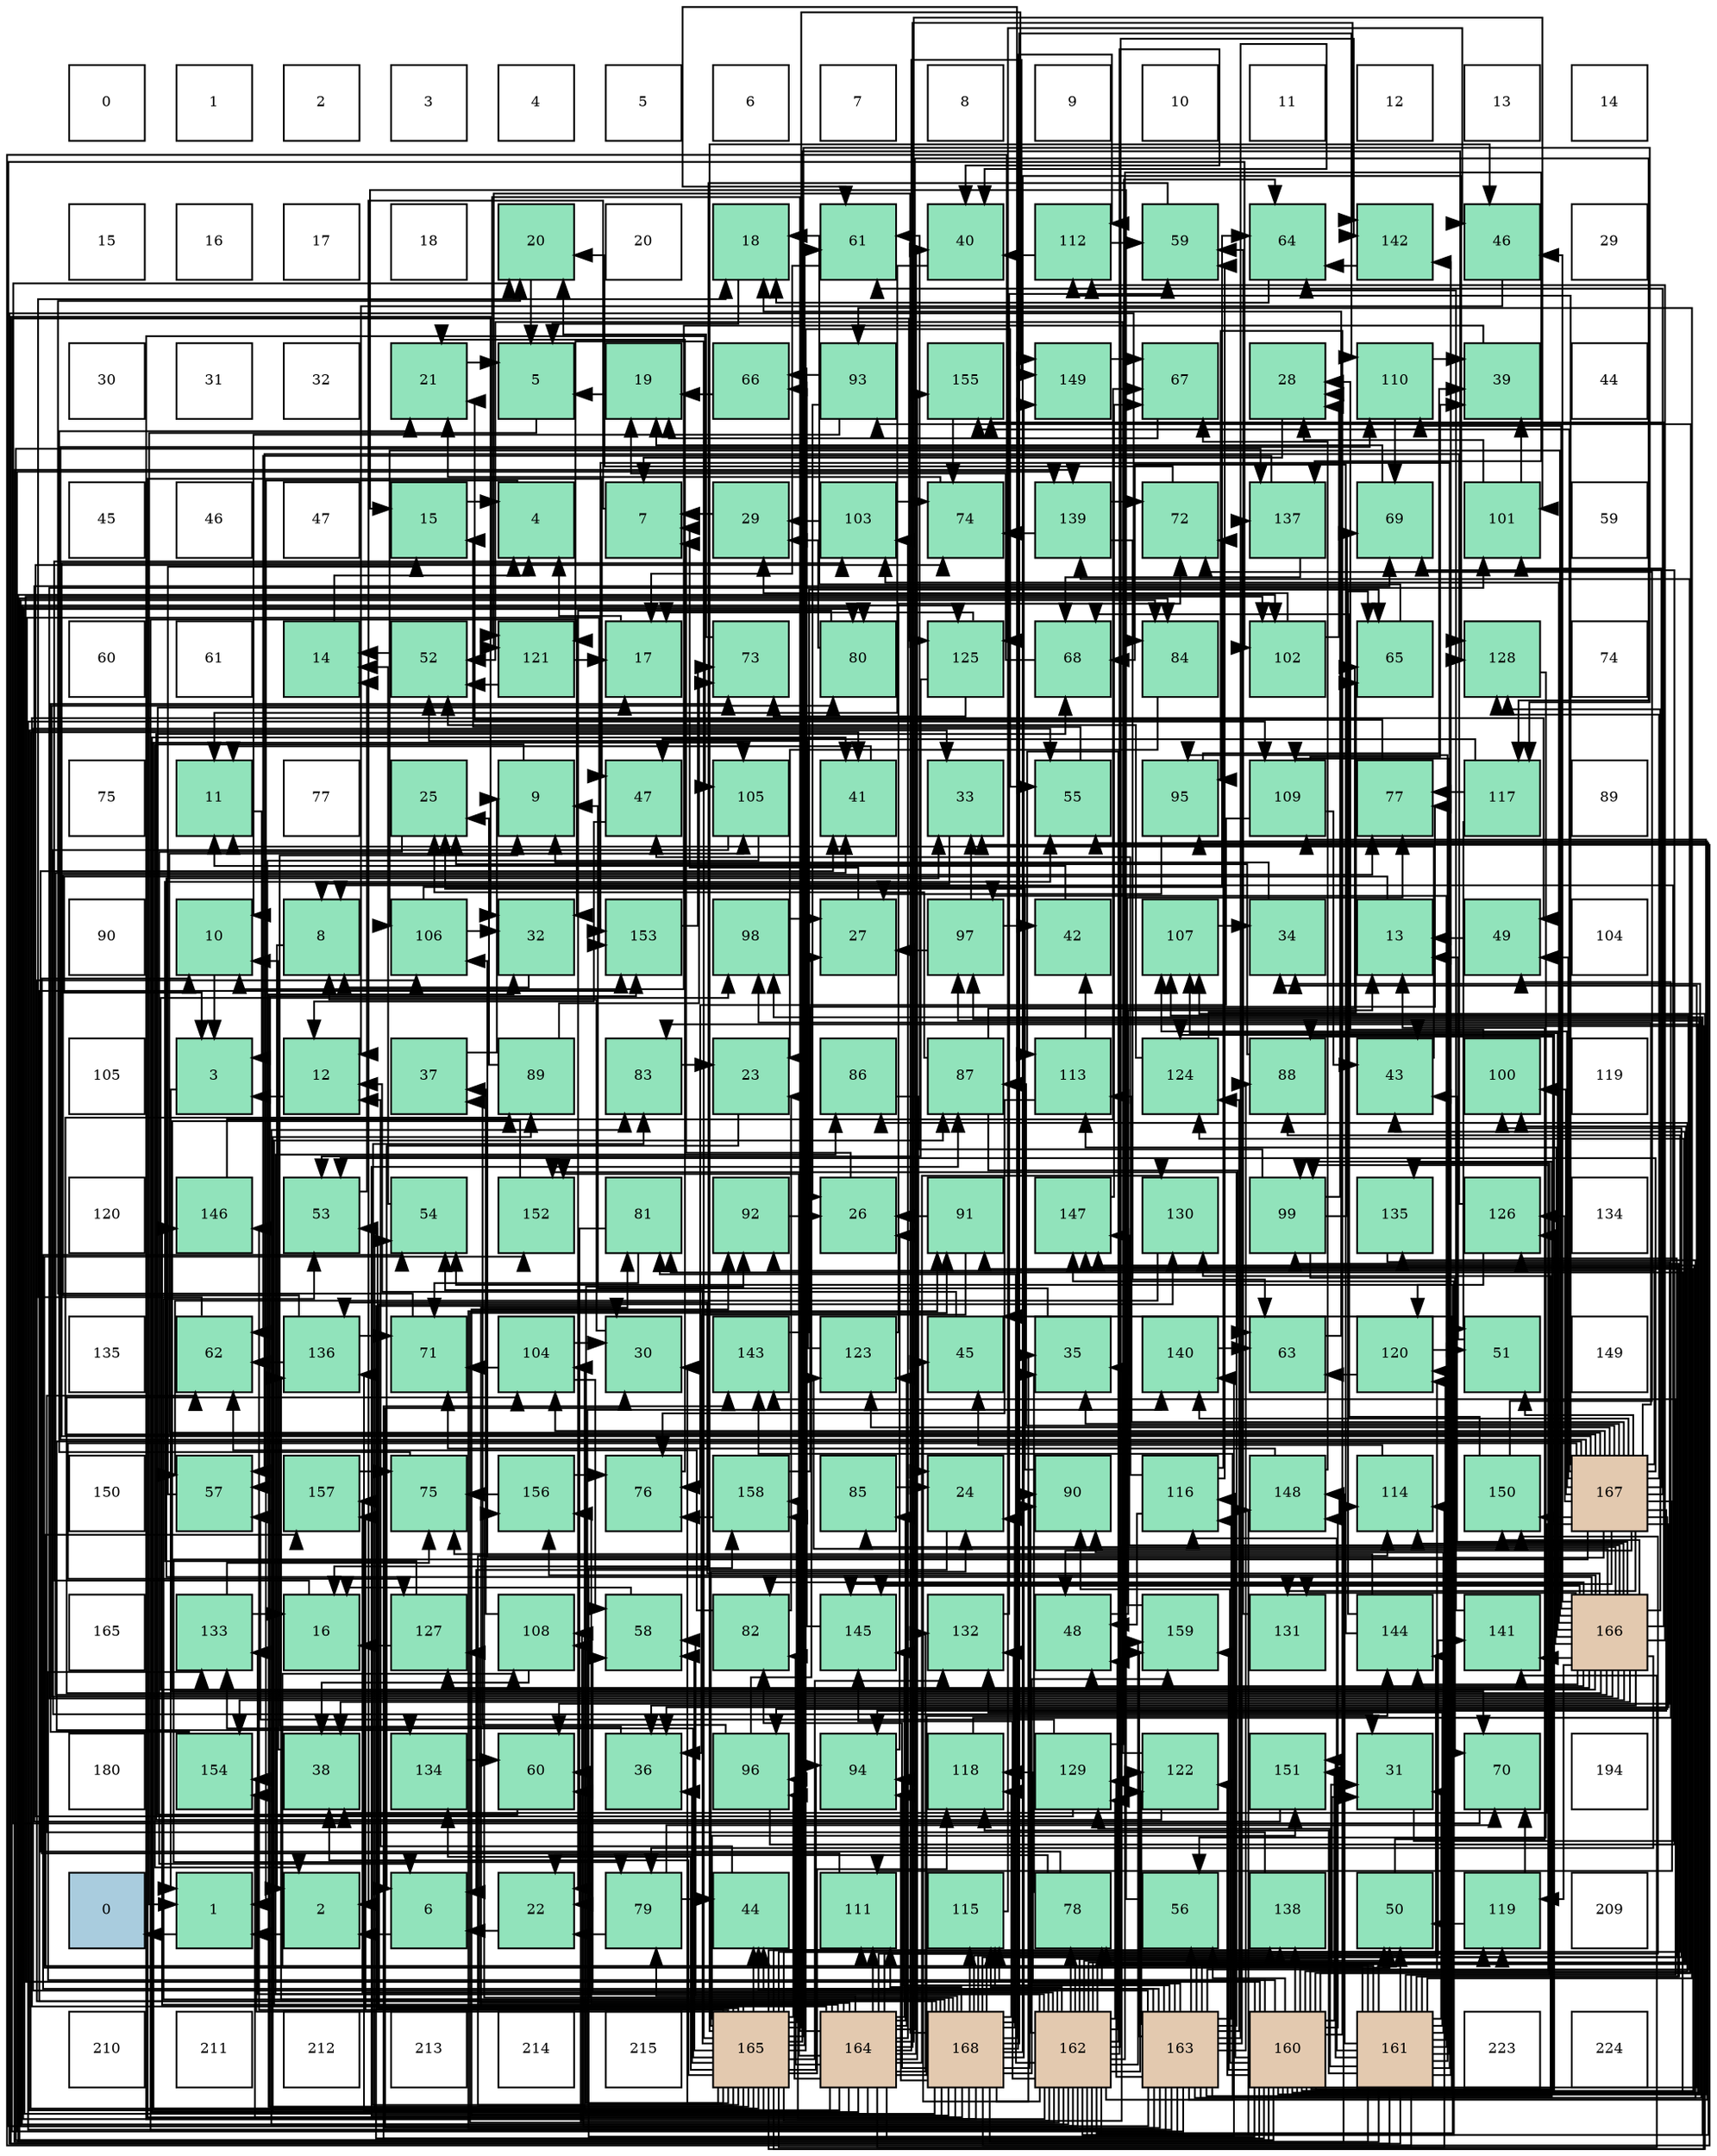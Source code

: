 digraph layout{
 rankdir=TB;
 splines=ortho;
 node [style=filled shape=square fixedsize=true width=0.6];
0[label="0", fontsize=8, fillcolor="#ffffff"];
1[label="1", fontsize=8, fillcolor="#ffffff"];
2[label="2", fontsize=8, fillcolor="#ffffff"];
3[label="3", fontsize=8, fillcolor="#ffffff"];
4[label="4", fontsize=8, fillcolor="#ffffff"];
5[label="5", fontsize=8, fillcolor="#ffffff"];
6[label="6", fontsize=8, fillcolor="#ffffff"];
7[label="7", fontsize=8, fillcolor="#ffffff"];
8[label="8", fontsize=8, fillcolor="#ffffff"];
9[label="9", fontsize=8, fillcolor="#ffffff"];
10[label="10", fontsize=8, fillcolor="#ffffff"];
11[label="11", fontsize=8, fillcolor="#ffffff"];
12[label="12", fontsize=8, fillcolor="#ffffff"];
13[label="13", fontsize=8, fillcolor="#ffffff"];
14[label="14", fontsize=8, fillcolor="#ffffff"];
15[label="15", fontsize=8, fillcolor="#ffffff"];
16[label="16", fontsize=8, fillcolor="#ffffff"];
17[label="17", fontsize=8, fillcolor="#ffffff"];
18[label="18", fontsize=8, fillcolor="#ffffff"];
19[label="20", fontsize=8, fillcolor="#91e3bb"];
20[label="20", fontsize=8, fillcolor="#ffffff"];
21[label="18", fontsize=8, fillcolor="#91e3bb"];
22[label="61", fontsize=8, fillcolor="#91e3bb"];
23[label="40", fontsize=8, fillcolor="#91e3bb"];
24[label="112", fontsize=8, fillcolor="#91e3bb"];
25[label="59", fontsize=8, fillcolor="#91e3bb"];
26[label="64", fontsize=8, fillcolor="#91e3bb"];
27[label="142", fontsize=8, fillcolor="#91e3bb"];
28[label="46", fontsize=8, fillcolor="#91e3bb"];
29[label="29", fontsize=8, fillcolor="#ffffff"];
30[label="30", fontsize=8, fillcolor="#ffffff"];
31[label="31", fontsize=8, fillcolor="#ffffff"];
32[label="32", fontsize=8, fillcolor="#ffffff"];
33[label="21", fontsize=8, fillcolor="#91e3bb"];
34[label="5", fontsize=8, fillcolor="#91e3bb"];
35[label="19", fontsize=8, fillcolor="#91e3bb"];
36[label="66", fontsize=8, fillcolor="#91e3bb"];
37[label="93", fontsize=8, fillcolor="#91e3bb"];
38[label="155", fontsize=8, fillcolor="#91e3bb"];
39[label="149", fontsize=8, fillcolor="#91e3bb"];
40[label="67", fontsize=8, fillcolor="#91e3bb"];
41[label="28", fontsize=8, fillcolor="#91e3bb"];
42[label="110", fontsize=8, fillcolor="#91e3bb"];
43[label="39", fontsize=8, fillcolor="#91e3bb"];
44[label="44", fontsize=8, fillcolor="#ffffff"];
45[label="45", fontsize=8, fillcolor="#ffffff"];
46[label="46", fontsize=8, fillcolor="#ffffff"];
47[label="47", fontsize=8, fillcolor="#ffffff"];
48[label="15", fontsize=8, fillcolor="#91e3bb"];
49[label="4", fontsize=8, fillcolor="#91e3bb"];
50[label="7", fontsize=8, fillcolor="#91e3bb"];
51[label="29", fontsize=8, fillcolor="#91e3bb"];
52[label="103", fontsize=8, fillcolor="#91e3bb"];
53[label="74", fontsize=8, fillcolor="#91e3bb"];
54[label="139", fontsize=8, fillcolor="#91e3bb"];
55[label="72", fontsize=8, fillcolor="#91e3bb"];
56[label="137", fontsize=8, fillcolor="#91e3bb"];
57[label="69", fontsize=8, fillcolor="#91e3bb"];
58[label="101", fontsize=8, fillcolor="#91e3bb"];
59[label="59", fontsize=8, fillcolor="#ffffff"];
60[label="60", fontsize=8, fillcolor="#ffffff"];
61[label="61", fontsize=8, fillcolor="#ffffff"];
62[label="14", fontsize=8, fillcolor="#91e3bb"];
63[label="52", fontsize=8, fillcolor="#91e3bb"];
64[label="121", fontsize=8, fillcolor="#91e3bb"];
65[label="17", fontsize=8, fillcolor="#91e3bb"];
66[label="73", fontsize=8, fillcolor="#91e3bb"];
67[label="80", fontsize=8, fillcolor="#91e3bb"];
68[label="125", fontsize=8, fillcolor="#91e3bb"];
69[label="68", fontsize=8, fillcolor="#91e3bb"];
70[label="84", fontsize=8, fillcolor="#91e3bb"];
71[label="102", fontsize=8, fillcolor="#91e3bb"];
72[label="65", fontsize=8, fillcolor="#91e3bb"];
73[label="128", fontsize=8, fillcolor="#91e3bb"];
74[label="74", fontsize=8, fillcolor="#ffffff"];
75[label="75", fontsize=8, fillcolor="#ffffff"];
76[label="11", fontsize=8, fillcolor="#91e3bb"];
77[label="77", fontsize=8, fillcolor="#ffffff"];
78[label="25", fontsize=8, fillcolor="#91e3bb"];
79[label="9", fontsize=8, fillcolor="#91e3bb"];
80[label="47", fontsize=8, fillcolor="#91e3bb"];
81[label="105", fontsize=8, fillcolor="#91e3bb"];
82[label="41", fontsize=8, fillcolor="#91e3bb"];
83[label="33", fontsize=8, fillcolor="#91e3bb"];
84[label="55", fontsize=8, fillcolor="#91e3bb"];
85[label="95", fontsize=8, fillcolor="#91e3bb"];
86[label="109", fontsize=8, fillcolor="#91e3bb"];
87[label="77", fontsize=8, fillcolor="#91e3bb"];
88[label="117", fontsize=8, fillcolor="#91e3bb"];
89[label="89", fontsize=8, fillcolor="#ffffff"];
90[label="90", fontsize=8, fillcolor="#ffffff"];
91[label="10", fontsize=8, fillcolor="#91e3bb"];
92[label="8", fontsize=8, fillcolor="#91e3bb"];
93[label="106", fontsize=8, fillcolor="#91e3bb"];
94[label="32", fontsize=8, fillcolor="#91e3bb"];
95[label="153", fontsize=8, fillcolor="#91e3bb"];
96[label="98", fontsize=8, fillcolor="#91e3bb"];
97[label="27", fontsize=8, fillcolor="#91e3bb"];
98[label="97", fontsize=8, fillcolor="#91e3bb"];
99[label="42", fontsize=8, fillcolor="#91e3bb"];
100[label="107", fontsize=8, fillcolor="#91e3bb"];
101[label="34", fontsize=8, fillcolor="#91e3bb"];
102[label="13", fontsize=8, fillcolor="#91e3bb"];
103[label="49", fontsize=8, fillcolor="#91e3bb"];
104[label="104", fontsize=8, fillcolor="#ffffff"];
105[label="105", fontsize=8, fillcolor="#ffffff"];
106[label="3", fontsize=8, fillcolor="#91e3bb"];
107[label="12", fontsize=8, fillcolor="#91e3bb"];
108[label="37", fontsize=8, fillcolor="#91e3bb"];
109[label="89", fontsize=8, fillcolor="#91e3bb"];
110[label="83", fontsize=8, fillcolor="#91e3bb"];
111[label="23", fontsize=8, fillcolor="#91e3bb"];
112[label="86", fontsize=8, fillcolor="#91e3bb"];
113[label="87", fontsize=8, fillcolor="#91e3bb"];
114[label="113", fontsize=8, fillcolor="#91e3bb"];
115[label="124", fontsize=8, fillcolor="#91e3bb"];
116[label="88", fontsize=8, fillcolor="#91e3bb"];
117[label="43", fontsize=8, fillcolor="#91e3bb"];
118[label="100", fontsize=8, fillcolor="#91e3bb"];
119[label="119", fontsize=8, fillcolor="#ffffff"];
120[label="120", fontsize=8, fillcolor="#ffffff"];
121[label="146", fontsize=8, fillcolor="#91e3bb"];
122[label="53", fontsize=8, fillcolor="#91e3bb"];
123[label="54", fontsize=8, fillcolor="#91e3bb"];
124[label="152", fontsize=8, fillcolor="#91e3bb"];
125[label="81", fontsize=8, fillcolor="#91e3bb"];
126[label="92", fontsize=8, fillcolor="#91e3bb"];
127[label="26", fontsize=8, fillcolor="#91e3bb"];
128[label="91", fontsize=8, fillcolor="#91e3bb"];
129[label="147", fontsize=8, fillcolor="#91e3bb"];
130[label="130", fontsize=8, fillcolor="#91e3bb"];
131[label="99", fontsize=8, fillcolor="#91e3bb"];
132[label="135", fontsize=8, fillcolor="#91e3bb"];
133[label="126", fontsize=8, fillcolor="#91e3bb"];
134[label="134", fontsize=8, fillcolor="#ffffff"];
135[label="135", fontsize=8, fillcolor="#ffffff"];
136[label="62", fontsize=8, fillcolor="#91e3bb"];
137[label="136", fontsize=8, fillcolor="#91e3bb"];
138[label="71", fontsize=8, fillcolor="#91e3bb"];
139[label="104", fontsize=8, fillcolor="#91e3bb"];
140[label="30", fontsize=8, fillcolor="#91e3bb"];
141[label="143", fontsize=8, fillcolor="#91e3bb"];
142[label="123", fontsize=8, fillcolor="#91e3bb"];
143[label="45", fontsize=8, fillcolor="#91e3bb"];
144[label="35", fontsize=8, fillcolor="#91e3bb"];
145[label="140", fontsize=8, fillcolor="#91e3bb"];
146[label="63", fontsize=8, fillcolor="#91e3bb"];
147[label="120", fontsize=8, fillcolor="#91e3bb"];
148[label="51", fontsize=8, fillcolor="#91e3bb"];
149[label="149", fontsize=8, fillcolor="#ffffff"];
150[label="150", fontsize=8, fillcolor="#ffffff"];
151[label="57", fontsize=8, fillcolor="#91e3bb"];
152[label="157", fontsize=8, fillcolor="#91e3bb"];
153[label="75", fontsize=8, fillcolor="#91e3bb"];
154[label="156", fontsize=8, fillcolor="#91e3bb"];
155[label="76", fontsize=8, fillcolor="#91e3bb"];
156[label="158", fontsize=8, fillcolor="#91e3bb"];
157[label="85", fontsize=8, fillcolor="#91e3bb"];
158[label="24", fontsize=8, fillcolor="#91e3bb"];
159[label="90", fontsize=8, fillcolor="#91e3bb"];
160[label="116", fontsize=8, fillcolor="#91e3bb"];
161[label="148", fontsize=8, fillcolor="#91e3bb"];
162[label="114", fontsize=8, fillcolor="#91e3bb"];
163[label="150", fontsize=8, fillcolor="#91e3bb"];
164[label="167", fontsize=8, fillcolor="#e3c9af"];
165[label="165", fontsize=8, fillcolor="#ffffff"];
166[label="133", fontsize=8, fillcolor="#91e3bb"];
167[label="16", fontsize=8, fillcolor="#91e3bb"];
168[label="127", fontsize=8, fillcolor="#91e3bb"];
169[label="108", fontsize=8, fillcolor="#91e3bb"];
170[label="58", fontsize=8, fillcolor="#91e3bb"];
171[label="82", fontsize=8, fillcolor="#91e3bb"];
172[label="145", fontsize=8, fillcolor="#91e3bb"];
173[label="132", fontsize=8, fillcolor="#91e3bb"];
174[label="48", fontsize=8, fillcolor="#91e3bb"];
175[label="159", fontsize=8, fillcolor="#91e3bb"];
176[label="131", fontsize=8, fillcolor="#91e3bb"];
177[label="144", fontsize=8, fillcolor="#91e3bb"];
178[label="141", fontsize=8, fillcolor="#91e3bb"];
179[label="166", fontsize=8, fillcolor="#e3c9af"];
180[label="180", fontsize=8, fillcolor="#ffffff"];
181[label="154", fontsize=8, fillcolor="#91e3bb"];
182[label="38", fontsize=8, fillcolor="#91e3bb"];
183[label="134", fontsize=8, fillcolor="#91e3bb"];
184[label="60", fontsize=8, fillcolor="#91e3bb"];
185[label="36", fontsize=8, fillcolor="#91e3bb"];
186[label="96", fontsize=8, fillcolor="#91e3bb"];
187[label="94", fontsize=8, fillcolor="#91e3bb"];
188[label="118", fontsize=8, fillcolor="#91e3bb"];
189[label="129", fontsize=8, fillcolor="#91e3bb"];
190[label="122", fontsize=8, fillcolor="#91e3bb"];
191[label="151", fontsize=8, fillcolor="#91e3bb"];
192[label="31", fontsize=8, fillcolor="#91e3bb"];
193[label="70", fontsize=8, fillcolor="#91e3bb"];
194[label="194", fontsize=8, fillcolor="#ffffff"];
195[label="0", fontsize=8, fillcolor="#a9ccde"];
196[label="1", fontsize=8, fillcolor="#91e3bb"];
197[label="2", fontsize=8, fillcolor="#91e3bb"];
198[label="6", fontsize=8, fillcolor="#91e3bb"];
199[label="22", fontsize=8, fillcolor="#91e3bb"];
200[label="79", fontsize=8, fillcolor="#91e3bb"];
201[label="44", fontsize=8, fillcolor="#91e3bb"];
202[label="111", fontsize=8, fillcolor="#91e3bb"];
203[label="115", fontsize=8, fillcolor="#91e3bb"];
204[label="78", fontsize=8, fillcolor="#91e3bb"];
205[label="56", fontsize=8, fillcolor="#91e3bb"];
206[label="138", fontsize=8, fillcolor="#91e3bb"];
207[label="50", fontsize=8, fillcolor="#91e3bb"];
208[label="119", fontsize=8, fillcolor="#91e3bb"];
209[label="209", fontsize=8, fillcolor="#ffffff"];
210[label="210", fontsize=8, fillcolor="#ffffff"];
211[label="211", fontsize=8, fillcolor="#ffffff"];
212[label="212", fontsize=8, fillcolor="#ffffff"];
213[label="213", fontsize=8, fillcolor="#ffffff"];
214[label="214", fontsize=8, fillcolor="#ffffff"];
215[label="215", fontsize=8, fillcolor="#ffffff"];
216[label="165", fontsize=8, fillcolor="#e3c9af"];
217[label="164", fontsize=8, fillcolor="#e3c9af"];
218[label="168", fontsize=8, fillcolor="#e3c9af"];
219[label="162", fontsize=8, fillcolor="#e3c9af"];
220[label="163", fontsize=8, fillcolor="#e3c9af"];
221[label="160", fontsize=8, fillcolor="#e3c9af"];
222[label="161", fontsize=8, fillcolor="#e3c9af"];
223[label="223", fontsize=8, fillcolor="#ffffff"];
224[label="224", fontsize=8, fillcolor="#ffffff"];
edge [constraint=false, style=vis];196 -> 195;
197 -> 196;
106 -> 196;
49 -> 196;
34 -> 196;
198 -> 197;
50 -> 197;
92 -> 197;
79 -> 197;
91 -> 106;
76 -> 106;
107 -> 106;
102 -> 106;
62 -> 49;
48 -> 49;
167 -> 49;
65 -> 49;
21 -> 34;
35 -> 34;
19 -> 34;
33 -> 34;
199 -> 198;
111 -> 198;
158 -> 198;
78 -> 198;
127 -> 50;
97 -> 50;
41 -> 50;
51 -> 50;
140 -> 92;
192 -> 92;
94 -> 92;
83 -> 92;
101 -> 79;
144 -> 79;
185 -> 79;
108 -> 79;
182 -> 91;
43 -> 91;
23 -> 76;
82 -> 76;
99 -> 76;
117 -> 76;
201 -> 107;
143 -> 107;
28 -> 107;
80 -> 107;
174 -> 102;
103 -> 102;
207 -> 102;
148 -> 102;
63 -> 62;
122 -> 62;
123 -> 62;
84 -> 48;
205 -> 48;
151 -> 48;
170 -> 167;
25 -> 167;
184 -> 65;
22 -> 65;
136 -> 21;
146 -> 21;
26 -> 21;
72 -> 21;
36 -> 35;
40 -> 35;
69 -> 35;
57 -> 35;
193 -> 19;
138 -> 19;
55 -> 19;
66 -> 19;
53 -> 33;
153 -> 33;
155 -> 33;
87 -> 33;
204 -> 199;
204 -> 144;
204 -> 82;
200 -> 199;
200 -> 201;
200 -> 193;
67 -> 199;
67 -> 51;
125 -> 199;
125 -> 138;
171 -> 111;
171 -> 136;
110 -> 111;
70 -> 111;
157 -> 158;
112 -> 158;
113 -> 78;
113 -> 146;
113 -> 72;
116 -> 78;
109 -> 78;
109 -> 66;
159 -> 78;
128 -> 127;
128 -> 185;
126 -> 127;
37 -> 91;
37 -> 127;
37 -> 36;
187 -> 127;
85 -> 97;
85 -> 43;
186 -> 97;
186 -> 108;
186 -> 57;
98 -> 97;
98 -> 83;
98 -> 99;
96 -> 97;
131 -> 41;
131 -> 22;
131 -> 57;
131 -> 193;
118 -> 41;
58 -> 41;
58 -> 43;
71 -> 41;
71 -> 51;
52 -> 51;
52 -> 53;
139 -> 140;
139 -> 170;
139 -> 138;
81 -> 192;
81 -> 151;
93 -> 94;
93 -> 26;
100 -> 101;
169 -> 108;
169 -> 182;
86 -> 43;
86 -> 117;
86 -> 155;
42 -> 43;
42 -> 57;
202 -> 91;
24 -> 23;
24 -> 25;
114 -> 99;
114 -> 155;
162 -> 143;
203 -> 28;
160 -> 80;
160 -> 174;
160 -> 25;
160 -> 55;
88 -> 80;
88 -> 148;
88 -> 87;
188 -> 103;
208 -> 207;
208 -> 193;
147 -> 148;
147 -> 146;
64 -> 65;
64 -> 63;
190 -> 63;
190 -> 69;
142 -> 63;
142 -> 55;
115 -> 63;
115 -> 72;
68 -> 65;
68 -> 122;
68 -> 66;
133 -> 123;
133 -> 151;
168 -> 167;
168 -> 84;
73 -> 205;
189 -> 151;
189 -> 26;
189 -> 53;
130 -> 151;
176 -> 25;
173 -> 25;
166 -> 167;
166 -> 153;
183 -> 184;
132 -> 184;
137 -> 136;
137 -> 138;
137 -> 87;
56 -> 136;
56 -> 69;
206 -> 136;
54 -> 146;
54 -> 55;
54 -> 53;
145 -> 146;
178 -> 26;
27 -> 26;
141 -> 72;
177 -> 72;
177 -> 69;
177 -> 153;
172 -> 36;
121 -> 40;
129 -> 40;
161 -> 40;
161 -> 138;
39 -> 40;
163 -> 69;
163 -> 55;
191 -> 57;
124 -> 193;
95 -> 66;
181 -> 66;
38 -> 53;
154 -> 153;
154 -> 155;
152 -> 153;
156 -> 155;
156 -> 87;
175 -> 87;
221 -> 140;
221 -> 101;
221 -> 143;
221 -> 205;
221 -> 125;
221 -> 110;
221 -> 70;
221 -> 112;
221 -> 116;
221 -> 159;
221 -> 128;
221 -> 37;
221 -> 85;
221 -> 98;
221 -> 131;
221 -> 71;
221 -> 86;
221 -> 203;
221 -> 160;
221 -> 147;
221 -> 190;
221 -> 115;
221 -> 166;
221 -> 56;
221 -> 206;
221 -> 54;
221 -> 141;
221 -> 129;
221 -> 161;
221 -> 191;
221 -> 95;
221 -> 156;
221 -> 175;
222 -> 192;
222 -> 94;
222 -> 101;
222 -> 207;
222 -> 204;
222 -> 70;
222 -> 159;
222 -> 37;
222 -> 85;
222 -> 98;
222 -> 131;
222 -> 71;
222 -> 169;
222 -> 86;
222 -> 160;
222 -> 188;
222 -> 147;
222 -> 68;
222 -> 189;
222 -> 173;
222 -> 132;
222 -> 54;
222 -> 27;
222 -> 141;
222 -> 129;
222 -> 161;
222 -> 191;
222 -> 124;
222 -> 95;
222 -> 152;
219 -> 192;
219 -> 23;
219 -> 117;
219 -> 201;
219 -> 143;
219 -> 174;
219 -> 207;
219 -> 84;
219 -> 170;
219 -> 184;
219 -> 204;
219 -> 125;
219 -> 110;
219 -> 70;
219 -> 112;
219 -> 159;
219 -> 128;
219 -> 96;
219 -> 118;
219 -> 71;
219 -> 169;
219 -> 114;
219 -> 203;
219 -> 147;
219 -> 190;
219 -> 115;
219 -> 68;
219 -> 189;
219 -> 166;
219 -> 56;
219 -> 206;
219 -> 27;
219 -> 141;
219 -> 172;
219 -> 129;
219 -> 161;
219 -> 152;
219 -> 156;
219 -> 175;
220 -> 140;
220 -> 192;
220 -> 94;
220 -> 23;
220 -> 201;
220 -> 207;
220 -> 123;
220 -> 84;
220 -> 205;
220 -> 204;
220 -> 116;
220 -> 128;
220 -> 187;
220 -> 85;
220 -> 98;
220 -> 131;
220 -> 100;
220 -> 169;
220 -> 86;
220 -> 203;
220 -> 160;
220 -> 188;
220 -> 190;
220 -> 115;
220 -> 68;
220 -> 189;
220 -> 130;
220 -> 132;
220 -> 56;
220 -> 54;
220 -> 124;
220 -> 175;
217 -> 23;
217 -> 82;
217 -> 103;
217 -> 123;
217 -> 170;
217 -> 67;
217 -> 171;
217 -> 157;
217 -> 113;
217 -> 109;
217 -> 186;
217 -> 58;
217 -> 52;
217 -> 202;
217 -> 162;
217 -> 88;
217 -> 208;
217 -> 64;
217 -> 142;
217 -> 168;
217 -> 130;
217 -> 173;
217 -> 137;
217 -> 145;
217 -> 27;
217 -> 177;
217 -> 172;
217 -> 121;
217 -> 39;
217 -> 163;
217 -> 124;
217 -> 38;
217 -> 154;
216 -> 158;
216 -> 140;
216 -> 94;
216 -> 83;
216 -> 144;
216 -> 185;
216 -> 182;
216 -> 82;
216 -> 117;
216 -> 201;
216 -> 28;
216 -> 122;
216 -> 123;
216 -> 84;
216 -> 170;
216 -> 22;
216 -> 125;
216 -> 110;
216 -> 116;
216 -> 126;
216 -> 187;
216 -> 186;
216 -> 81;
216 -> 100;
216 -> 202;
216 -> 162;
216 -> 88;
216 -> 188;
216 -> 208;
216 -> 64;
216 -> 73;
216 -> 130;
216 -> 173;
216 -> 166;
216 -> 183;
216 -> 206;
216 -> 145;
216 -> 178;
216 -> 121;
216 -> 39;
216 -> 191;
216 -> 95;
216 -> 181;
216 -> 152;
216 -> 156;
179 -> 83;
179 -> 185;
179 -> 182;
179 -> 82;
179 -> 117;
179 -> 28;
179 -> 174;
179 -> 200;
179 -> 67;
179 -> 171;
179 -> 157;
179 -> 96;
179 -> 58;
179 -> 52;
179 -> 139;
179 -> 93;
179 -> 100;
179 -> 42;
179 -> 24;
179 -> 114;
179 -> 162;
179 -> 208;
179 -> 142;
179 -> 133;
179 -> 168;
179 -> 73;
179 -> 176;
179 -> 137;
179 -> 178;
179 -> 177;
179 -> 172;
179 -> 129;
179 -> 163;
179 -> 181;
179 -> 38;
179 -> 154;
164 -> 144;
164 -> 185;
164 -> 182;
164 -> 174;
164 -> 103;
164 -> 148;
164 -> 122;
164 -> 22;
164 -> 200;
164 -> 113;
164 -> 109;
164 -> 126;
164 -> 187;
164 -> 186;
164 -> 96;
164 -> 118;
164 -> 58;
164 -> 52;
164 -> 139;
164 -> 81;
164 -> 93;
164 -> 100;
164 -> 42;
164 -> 202;
164 -> 24;
164 -> 114;
164 -> 142;
164 -> 133;
164 -> 168;
164 -> 73;
164 -> 176;
164 -> 183;
164 -> 145;
164 -> 172;
164 -> 163;
164 -> 38;
218 -> 158;
218 -> 83;
218 -> 144;
218 -> 80;
218 -> 122;
218 -> 184;
218 -> 22;
218 -> 200;
218 -> 67;
218 -> 171;
218 -> 113;
218 -> 159;
218 -> 126;
218 -> 187;
218 -> 118;
218 -> 139;
218 -> 81;
218 -> 93;
218 -> 42;
218 -> 202;
218 -> 24;
218 -> 162;
218 -> 203;
218 -> 188;
218 -> 64;
218 -> 133;
218 -> 73;
218 -> 173;
218 -> 137;
218 -> 178;
218 -> 177;
218 -> 39;
218 -> 95;
218 -> 181;
218 -> 154;
218 -> 175;
edge [constraint=true, style=invis];
0 -> 15 -> 30 -> 45 -> 60 -> 75 -> 90 -> 105 -> 120 -> 135 -> 150 -> 165 -> 180 -> 195 -> 210;
1 -> 16 -> 31 -> 46 -> 61 -> 76 -> 91 -> 106 -> 121 -> 136 -> 151 -> 166 -> 181 -> 196 -> 211;
2 -> 17 -> 32 -> 47 -> 62 -> 77 -> 92 -> 107 -> 122 -> 137 -> 152 -> 167 -> 182 -> 197 -> 212;
3 -> 18 -> 33 -> 48 -> 63 -> 78 -> 93 -> 108 -> 123 -> 138 -> 153 -> 168 -> 183 -> 198 -> 213;
4 -> 19 -> 34 -> 49 -> 64 -> 79 -> 94 -> 109 -> 124 -> 139 -> 154 -> 169 -> 184 -> 199 -> 214;
5 -> 20 -> 35 -> 50 -> 65 -> 80 -> 95 -> 110 -> 125 -> 140 -> 155 -> 170 -> 185 -> 200 -> 215;
6 -> 21 -> 36 -> 51 -> 66 -> 81 -> 96 -> 111 -> 126 -> 141 -> 156 -> 171 -> 186 -> 201 -> 216;
7 -> 22 -> 37 -> 52 -> 67 -> 82 -> 97 -> 112 -> 127 -> 142 -> 157 -> 172 -> 187 -> 202 -> 217;
8 -> 23 -> 38 -> 53 -> 68 -> 83 -> 98 -> 113 -> 128 -> 143 -> 158 -> 173 -> 188 -> 203 -> 218;
9 -> 24 -> 39 -> 54 -> 69 -> 84 -> 99 -> 114 -> 129 -> 144 -> 159 -> 174 -> 189 -> 204 -> 219;
10 -> 25 -> 40 -> 55 -> 70 -> 85 -> 100 -> 115 -> 130 -> 145 -> 160 -> 175 -> 190 -> 205 -> 220;
11 -> 26 -> 41 -> 56 -> 71 -> 86 -> 101 -> 116 -> 131 -> 146 -> 161 -> 176 -> 191 -> 206 -> 221;
12 -> 27 -> 42 -> 57 -> 72 -> 87 -> 102 -> 117 -> 132 -> 147 -> 162 -> 177 -> 192 -> 207 -> 222;
13 -> 28 -> 43 -> 58 -> 73 -> 88 -> 103 -> 118 -> 133 -> 148 -> 163 -> 178 -> 193 -> 208 -> 223;
14 -> 29 -> 44 -> 59 -> 74 -> 89 -> 104 -> 119 -> 134 -> 149 -> 164 -> 179 -> 194 -> 209 -> 224;
rank = same {0 -> 1 -> 2 -> 3 -> 4 -> 5 -> 6 -> 7 -> 8 -> 9 -> 10 -> 11 -> 12 -> 13 -> 14};
rank = same {15 -> 16 -> 17 -> 18 -> 19 -> 20 -> 21 -> 22 -> 23 -> 24 -> 25 -> 26 -> 27 -> 28 -> 29};
rank = same {30 -> 31 -> 32 -> 33 -> 34 -> 35 -> 36 -> 37 -> 38 -> 39 -> 40 -> 41 -> 42 -> 43 -> 44};
rank = same {45 -> 46 -> 47 -> 48 -> 49 -> 50 -> 51 -> 52 -> 53 -> 54 -> 55 -> 56 -> 57 -> 58 -> 59};
rank = same {60 -> 61 -> 62 -> 63 -> 64 -> 65 -> 66 -> 67 -> 68 -> 69 -> 70 -> 71 -> 72 -> 73 -> 74};
rank = same {75 -> 76 -> 77 -> 78 -> 79 -> 80 -> 81 -> 82 -> 83 -> 84 -> 85 -> 86 -> 87 -> 88 -> 89};
rank = same {90 -> 91 -> 92 -> 93 -> 94 -> 95 -> 96 -> 97 -> 98 -> 99 -> 100 -> 101 -> 102 -> 103 -> 104};
rank = same {105 -> 106 -> 107 -> 108 -> 109 -> 110 -> 111 -> 112 -> 113 -> 114 -> 115 -> 116 -> 117 -> 118 -> 119};
rank = same {120 -> 121 -> 122 -> 123 -> 124 -> 125 -> 126 -> 127 -> 128 -> 129 -> 130 -> 131 -> 132 -> 133 -> 134};
rank = same {135 -> 136 -> 137 -> 138 -> 139 -> 140 -> 141 -> 142 -> 143 -> 144 -> 145 -> 146 -> 147 -> 148 -> 149};
rank = same {150 -> 151 -> 152 -> 153 -> 154 -> 155 -> 156 -> 157 -> 158 -> 159 -> 160 -> 161 -> 162 -> 163 -> 164};
rank = same {165 -> 166 -> 167 -> 168 -> 169 -> 170 -> 171 -> 172 -> 173 -> 174 -> 175 -> 176 -> 177 -> 178 -> 179};
rank = same {180 -> 181 -> 182 -> 183 -> 184 -> 185 -> 186 -> 187 -> 188 -> 189 -> 190 -> 191 -> 192 -> 193 -> 194};
rank = same {195 -> 196 -> 197 -> 198 -> 199 -> 200 -> 201 -> 202 -> 203 -> 204 -> 205 -> 206 -> 207 -> 208 -> 209};
rank = same {210 -> 211 -> 212 -> 213 -> 214 -> 215 -> 216 -> 217 -> 218 -> 219 -> 220 -> 221 -> 222 -> 223 -> 224};
}
